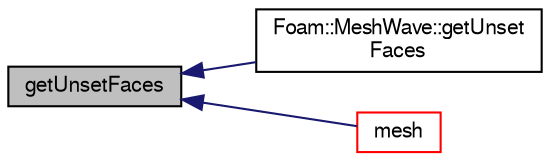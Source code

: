 digraph "getUnsetFaces"
{
  bgcolor="transparent";
  edge [fontname="FreeSans",fontsize="10",labelfontname="FreeSans",labelfontsize="10"];
  node [fontname="FreeSans",fontsize="10",shape=record];
  rankdir="LR";
  Node241 [label="getUnsetFaces",height=0.2,width=0.4,color="black", fillcolor="grey75", style="filled", fontcolor="black"];
  Node241 -> Node242 [dir="back",color="midnightblue",fontsize="10",style="solid",fontname="FreeSans"];
  Node242 [label="Foam::MeshWave::getUnset\lFaces",height=0.2,width=0.4,color="black",URL="$a24818.html#ad4b66410e5a9555c9f64703ad044cfe7",tooltip="Get number of unvisited faces. "];
  Node241 -> Node243 [dir="back",color="midnightblue",fontsize="10",style="solid",fontname="FreeSans"];
  Node243 [label="mesh",height=0.2,width=0.4,color="red",URL="$a24814.html#ae78c91f8ff731c07ccc4351d9fe861ba",tooltip="Access mesh. "];
}
